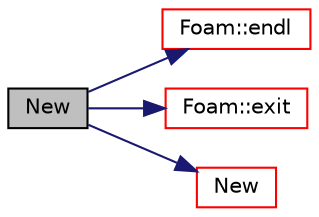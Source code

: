 digraph "New"
{
  bgcolor="transparent";
  edge [fontname="Helvetica",fontsize="10",labelfontname="Helvetica",labelfontsize="10"];
  node [fontname="Helvetica",fontsize="10",shape=record];
  rankdir="LR";
  Node746 [label="New",height=0.2,width=0.4,color="black", fillcolor="grey75", style="filled", fontcolor="black"];
  Node746 -> Node747 [color="midnightblue",fontsize="10",style="solid",fontname="Helvetica"];
  Node747 [label="Foam::endl",height=0.2,width=0.4,color="red",URL="$a21851.html#a2db8fe02a0d3909e9351bb4275b23ce4",tooltip="Add newline and flush stream. "];
  Node746 -> Node749 [color="midnightblue",fontsize="10",style="solid",fontname="Helvetica"];
  Node749 [label="Foam::exit",height=0.2,width=0.4,color="red",URL="$a21851.html#a06ca7250d8e89caf05243ec094843642"];
  Node746 -> Node796 [color="midnightblue",fontsize="10",style="solid",fontname="Helvetica"];
  Node796 [label="New",height=0.2,width=0.4,color="red",URL="$a23241.html#ae74b6df8a0c1ef6991639e6665a8c47e",tooltip="Return a pointer to a new patchField created on freestore given. "];
}
